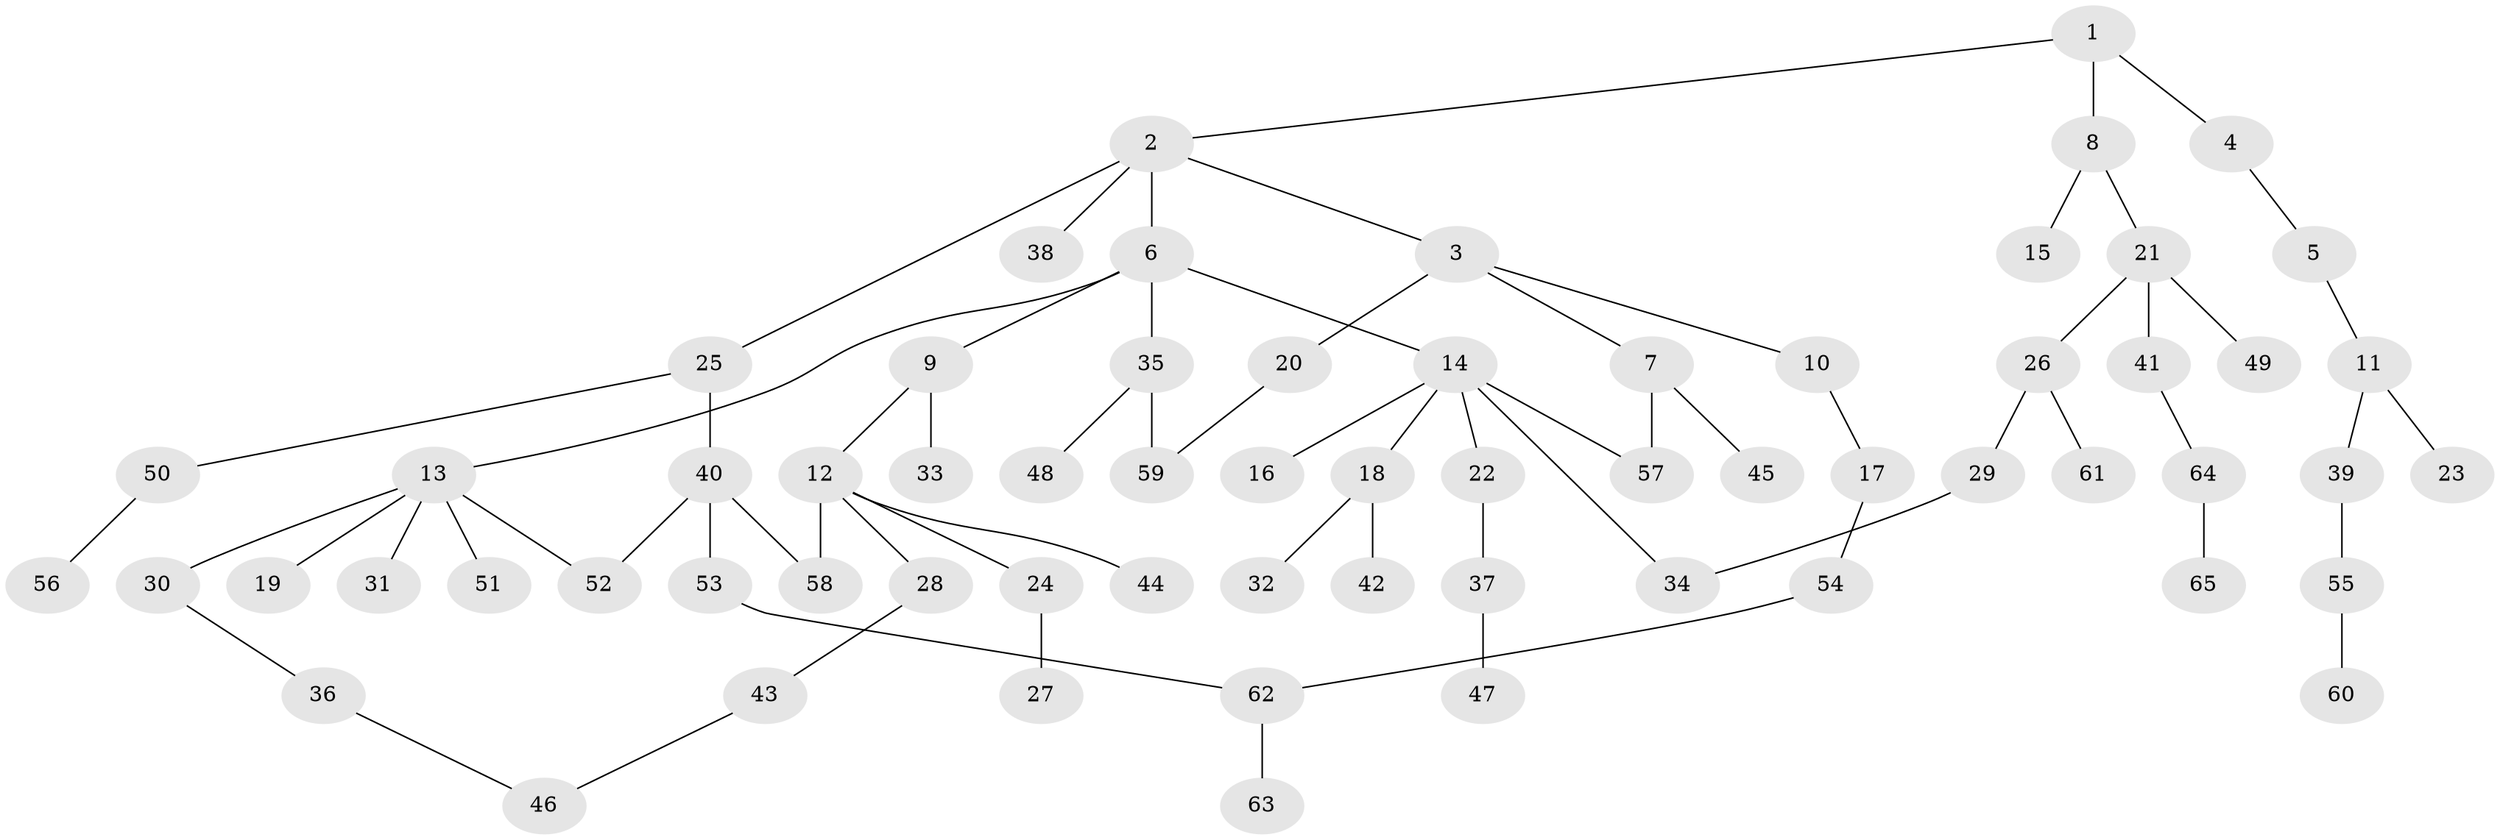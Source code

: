 // coarse degree distribution, {3: 0.09523809523809523, 6: 0.09523809523809523, 4: 0.07142857142857142, 2: 0.30952380952380953, 5: 0.023809523809523808, 1: 0.40476190476190477}
// Generated by graph-tools (version 1.1) at 2025/41/03/06/25 10:41:25]
// undirected, 65 vertices, 71 edges
graph export_dot {
graph [start="1"]
  node [color=gray90,style=filled];
  1;
  2;
  3;
  4;
  5;
  6;
  7;
  8;
  9;
  10;
  11;
  12;
  13;
  14;
  15;
  16;
  17;
  18;
  19;
  20;
  21;
  22;
  23;
  24;
  25;
  26;
  27;
  28;
  29;
  30;
  31;
  32;
  33;
  34;
  35;
  36;
  37;
  38;
  39;
  40;
  41;
  42;
  43;
  44;
  45;
  46;
  47;
  48;
  49;
  50;
  51;
  52;
  53;
  54;
  55;
  56;
  57;
  58;
  59;
  60;
  61;
  62;
  63;
  64;
  65;
  1 -- 2;
  1 -- 4;
  1 -- 8;
  2 -- 3;
  2 -- 6;
  2 -- 25;
  2 -- 38;
  3 -- 7;
  3 -- 10;
  3 -- 20;
  4 -- 5;
  5 -- 11;
  6 -- 9;
  6 -- 13;
  6 -- 14;
  6 -- 35;
  7 -- 45;
  7 -- 57;
  8 -- 15;
  8 -- 21;
  9 -- 12;
  9 -- 33;
  10 -- 17;
  11 -- 23;
  11 -- 39;
  12 -- 24;
  12 -- 28;
  12 -- 44;
  12 -- 58;
  13 -- 19;
  13 -- 30;
  13 -- 31;
  13 -- 51;
  13 -- 52;
  14 -- 16;
  14 -- 18;
  14 -- 22;
  14 -- 34;
  14 -- 57;
  17 -- 54;
  18 -- 32;
  18 -- 42;
  20 -- 59;
  21 -- 26;
  21 -- 41;
  21 -- 49;
  22 -- 37;
  24 -- 27;
  25 -- 40;
  25 -- 50;
  26 -- 29;
  26 -- 61;
  28 -- 43;
  29 -- 34;
  30 -- 36;
  35 -- 48;
  35 -- 59;
  36 -- 46;
  37 -- 47;
  39 -- 55;
  40 -- 53;
  40 -- 58;
  40 -- 52;
  41 -- 64;
  43 -- 46;
  50 -- 56;
  53 -- 62;
  54 -- 62;
  55 -- 60;
  62 -- 63;
  64 -- 65;
}
